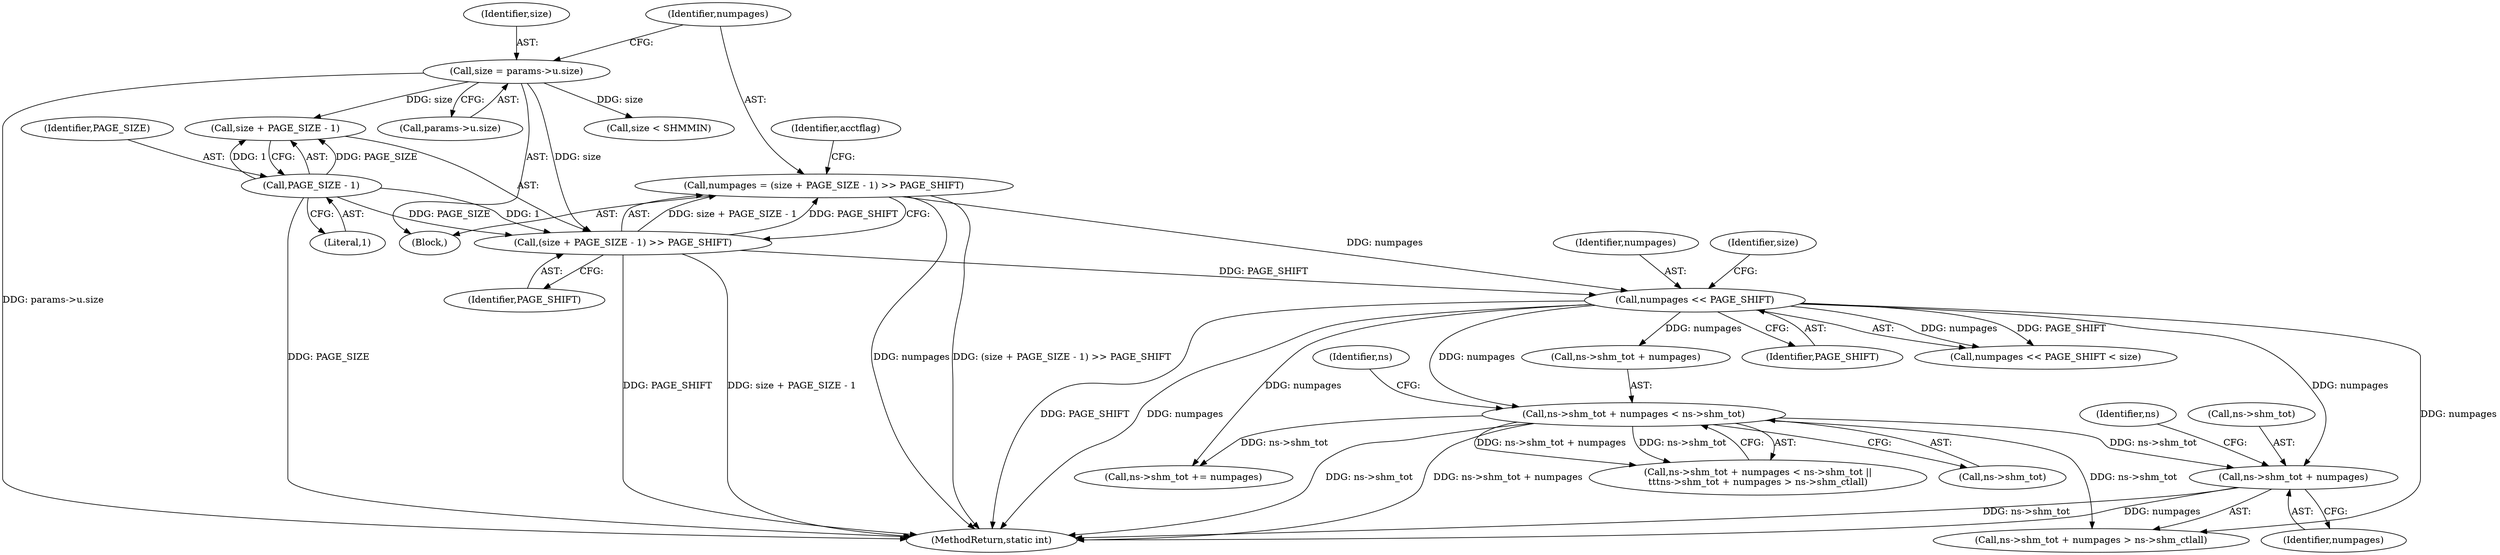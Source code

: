 digraph "0_linux_b9a532277938798b53178d5a66af6e2915cb27cf_0@pointer" {
"1000180" [label="(Call,ns->shm_tot + numpages)"];
"1000170" [label="(Call,ns->shm_tot + numpages < ns->shm_tot)"];
"1000161" [label="(Call,numpages << PAGE_SHIFT)"];
"1000130" [label="(Call,numpages = (size + PAGE_SIZE - 1) >> PAGE_SHIFT)"];
"1000132" [label="(Call,(size + PAGE_SIZE - 1) >> PAGE_SHIFT)"];
"1000120" [label="(Call,size = params->u.size)"];
"1000135" [label="(Call,PAGE_SIZE - 1)"];
"1000170" [label="(Call,ns->shm_tot + numpages < ns->shm_tot)"];
"1000130" [label="(Call,numpages = (size + PAGE_SIZE - 1) >> PAGE_SHIFT)"];
"1000161" [label="(Call,numpages << PAGE_SHIFT)"];
"1000163" [label="(Identifier,PAGE_SHIFT)"];
"1000169" [label="(Call,ns->shm_tot + numpages < ns->shm_tot ||\n\t\t\tns->shm_tot + numpages > ns->shm_ctlall)"];
"1000160" [label="(Call,numpages << PAGE_SHIFT < size)"];
"1000106" [label="(Block,)"];
"1000162" [label="(Identifier,numpages)"];
"1000132" [label="(Call,(size + PAGE_SIZE - 1) >> PAGE_SHIFT)"];
"1000120" [label="(Call,size = params->u.size)"];
"1000180" [label="(Call,ns->shm_tot + numpages)"];
"1000171" [label="(Call,ns->shm_tot + numpages)"];
"1000122" [label="(Call,params->u.size)"];
"1000144" [label="(Identifier,acctflag)"];
"1000186" [label="(Identifier,ns)"];
"1000176" [label="(Call,ns->shm_tot)"];
"1000181" [label="(Call,ns->shm_tot)"];
"1000456" [label="(MethodReturn,static int)"];
"1000135" [label="(Call,PAGE_SIZE - 1)"];
"1000136" [label="(Identifier,PAGE_SIZE)"];
"1000133" [label="(Call,size + PAGE_SIZE - 1)"];
"1000415" [label="(Call,ns->shm_tot += numpages)"];
"1000184" [label="(Identifier,numpages)"];
"1000138" [label="(Identifier,PAGE_SHIFT)"];
"1000164" [label="(Identifier,size)"];
"1000131" [label="(Identifier,numpages)"];
"1000182" [label="(Identifier,ns)"];
"1000179" [label="(Call,ns->shm_tot + numpages > ns->shm_ctlall)"];
"1000121" [label="(Identifier,size)"];
"1000137" [label="(Literal,1)"];
"1000148" [label="(Call,size < SHMMIN)"];
"1000180" -> "1000179"  [label="AST: "];
"1000180" -> "1000184"  [label="CFG: "];
"1000181" -> "1000180"  [label="AST: "];
"1000184" -> "1000180"  [label="AST: "];
"1000186" -> "1000180"  [label="CFG: "];
"1000180" -> "1000456"  [label="DDG: ns->shm_tot"];
"1000180" -> "1000456"  [label="DDG: numpages"];
"1000170" -> "1000180"  [label="DDG: ns->shm_tot"];
"1000161" -> "1000180"  [label="DDG: numpages"];
"1000170" -> "1000169"  [label="AST: "];
"1000170" -> "1000176"  [label="CFG: "];
"1000171" -> "1000170"  [label="AST: "];
"1000176" -> "1000170"  [label="AST: "];
"1000182" -> "1000170"  [label="CFG: "];
"1000169" -> "1000170"  [label="CFG: "];
"1000170" -> "1000456"  [label="DDG: ns->shm_tot"];
"1000170" -> "1000456"  [label="DDG: ns->shm_tot + numpages"];
"1000170" -> "1000169"  [label="DDG: ns->shm_tot + numpages"];
"1000170" -> "1000169"  [label="DDG: ns->shm_tot"];
"1000161" -> "1000170"  [label="DDG: numpages"];
"1000170" -> "1000179"  [label="DDG: ns->shm_tot"];
"1000170" -> "1000415"  [label="DDG: ns->shm_tot"];
"1000161" -> "1000160"  [label="AST: "];
"1000161" -> "1000163"  [label="CFG: "];
"1000162" -> "1000161"  [label="AST: "];
"1000163" -> "1000161"  [label="AST: "];
"1000164" -> "1000161"  [label="CFG: "];
"1000161" -> "1000456"  [label="DDG: PAGE_SHIFT"];
"1000161" -> "1000456"  [label="DDG: numpages"];
"1000161" -> "1000160"  [label="DDG: numpages"];
"1000161" -> "1000160"  [label="DDG: PAGE_SHIFT"];
"1000130" -> "1000161"  [label="DDG: numpages"];
"1000132" -> "1000161"  [label="DDG: PAGE_SHIFT"];
"1000161" -> "1000171"  [label="DDG: numpages"];
"1000161" -> "1000179"  [label="DDG: numpages"];
"1000161" -> "1000415"  [label="DDG: numpages"];
"1000130" -> "1000106"  [label="AST: "];
"1000130" -> "1000132"  [label="CFG: "];
"1000131" -> "1000130"  [label="AST: "];
"1000132" -> "1000130"  [label="AST: "];
"1000144" -> "1000130"  [label="CFG: "];
"1000130" -> "1000456"  [label="DDG: (size + PAGE_SIZE - 1) >> PAGE_SHIFT"];
"1000130" -> "1000456"  [label="DDG: numpages"];
"1000132" -> "1000130"  [label="DDG: size + PAGE_SIZE - 1"];
"1000132" -> "1000130"  [label="DDG: PAGE_SHIFT"];
"1000132" -> "1000138"  [label="CFG: "];
"1000133" -> "1000132"  [label="AST: "];
"1000138" -> "1000132"  [label="AST: "];
"1000132" -> "1000456"  [label="DDG: size + PAGE_SIZE - 1"];
"1000132" -> "1000456"  [label="DDG: PAGE_SHIFT"];
"1000120" -> "1000132"  [label="DDG: size"];
"1000135" -> "1000132"  [label="DDG: PAGE_SIZE"];
"1000135" -> "1000132"  [label="DDG: 1"];
"1000120" -> "1000106"  [label="AST: "];
"1000120" -> "1000122"  [label="CFG: "];
"1000121" -> "1000120"  [label="AST: "];
"1000122" -> "1000120"  [label="AST: "];
"1000131" -> "1000120"  [label="CFG: "];
"1000120" -> "1000456"  [label="DDG: params->u.size"];
"1000120" -> "1000133"  [label="DDG: size"];
"1000120" -> "1000148"  [label="DDG: size"];
"1000135" -> "1000133"  [label="AST: "];
"1000135" -> "1000137"  [label="CFG: "];
"1000136" -> "1000135"  [label="AST: "];
"1000137" -> "1000135"  [label="AST: "];
"1000133" -> "1000135"  [label="CFG: "];
"1000135" -> "1000456"  [label="DDG: PAGE_SIZE"];
"1000135" -> "1000133"  [label="DDG: PAGE_SIZE"];
"1000135" -> "1000133"  [label="DDG: 1"];
}
